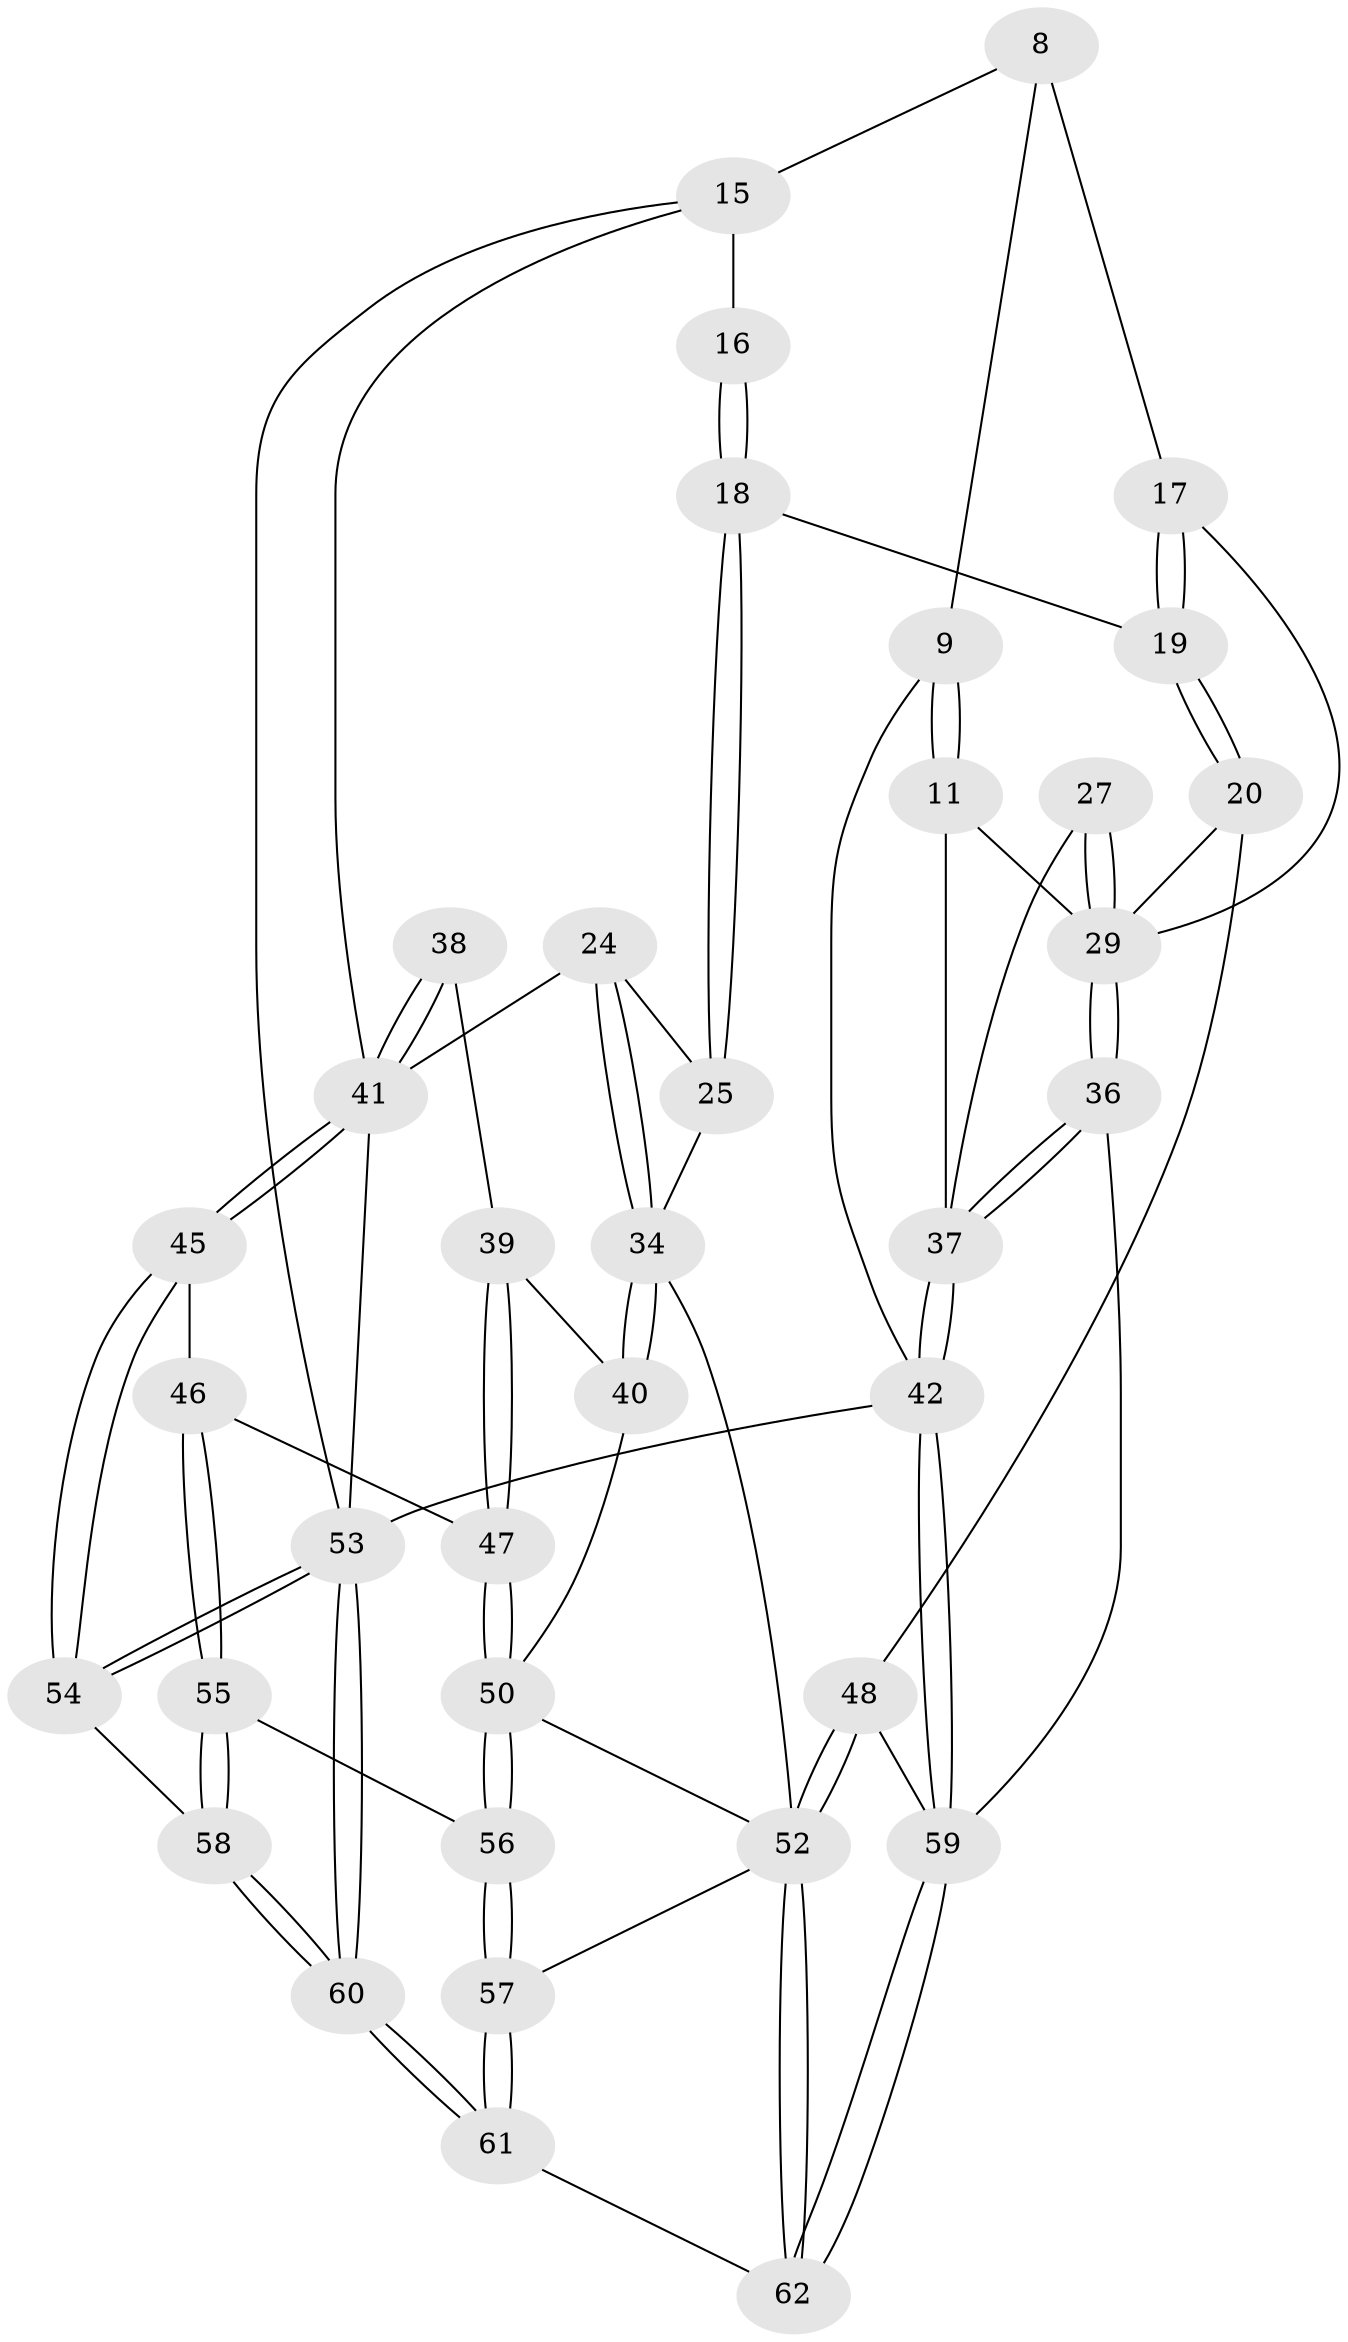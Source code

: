 // original degree distribution, {3: 0.03225806451612903, 4: 0.1935483870967742, 5: 0.6129032258064516, 6: 0.16129032258064516}
// Generated by graph-tools (version 1.1) at 2025/04/03/04/25 22:04:40]
// undirected, 37 vertices, 90 edges
graph export_dot {
graph [start="1"]
  node [color=gray90,style=filled];
  8 [pos="+0.42469744634922235+0.12006617584657701",super="+7"];
  9 [pos="+0.34396251632805086+0.08171395579494413",super="+5"];
  11 [pos="+0.2545682067987121+0.13016665676352443"];
  15 [pos="+0.7961535708585677+0.2295534383035914",super="+6"];
  16 [pos="+0.7471203039594603+0.2434585492374585"];
  17 [pos="+0.4765990611149032+0.2609152241959155",super="+12"];
  18 [pos="+0.582576900138341+0.3861318020606079"];
  19 [pos="+0.5734488531626062+0.38526216220427384"];
  20 [pos="+0.47152690323177543+0.4617083865786376"];
  24 [pos="+0.7598736656222497+0.47696841215607955"];
  25 [pos="+0.5976404737481372+0.40666445284635616"];
  27 [pos="+0.05730451271234247+0.3252182337103174"];
  29 [pos="+0.2302452409033669+0.5657759957301874",super="+21+13+14"];
  34 [pos="+0.6632583508296427+0.5554815244449357",super="+30"];
  36 [pos="+0.23382901747366197+0.6415277669053302"];
  37 [pos="+0+0.6251490870163174",super="+28+10"];
  38 [pos="+0.8294739939133876+0.48611279207271585"];
  39 [pos="+0.8091003670920004+0.5696519120953971"];
  40 [pos="+0.6877414208461714+0.6058046612091026"];
  41 [pos="+1+0.49498465931234203",super="+26+23"];
  42 [pos="+0+1",super="+4"];
  45 [pos="+1+0.5561020735603227"];
  46 [pos="+1+0.6187493113377763"];
  47 [pos="+0.832320262440558+0.6415636370809482"];
  48 [pos="+0.35734189879431244+0.7953615894949684",super="+32+33"];
  50 [pos="+0.8105939093740196+0.7250588714723241",super="+43"];
  52 [pos="+0.4811582950989859+0.8375818188224071",super="+51+44+31"];
  53 [pos="+1+1",super="+3"];
  54 [pos="+1+0.8531876458524627"];
  55 [pos="+0.8596802130971108+0.809189101757343"];
  56 [pos="+0.82012915482155+0.7998135791760035"];
  57 [pos="+0.729680631303231+0.8524460601123358"];
  58 [pos="+0.9148768640754524+0.8576937413946139"];
  59 [pos="+0+1",super="+49+35"];
  60 [pos="+0.9437800571225967+1"];
  61 [pos="+0.7339138352175663+1"];
  62 [pos="+0.5444742825220795+1"];
  8 -- 9;
  8 -- 17 [weight=2];
  8 -- 15;
  9 -- 11;
  9 -- 11;
  9 -- 42;
  11 -- 37;
  11 -- 29;
  15 -- 16 [weight=2];
  15 -- 53;
  15 -- 41;
  16 -- 18;
  16 -- 18;
  17 -- 19;
  17 -- 19;
  17 -- 29;
  18 -- 19;
  18 -- 25;
  18 -- 25;
  19 -- 20;
  19 -- 20;
  20 -- 29;
  20 -- 48;
  24 -- 25;
  24 -- 34;
  24 -- 34;
  24 -- 41;
  25 -- 34;
  27 -- 29 [weight=2];
  27 -- 29;
  27 -- 37;
  29 -- 36;
  29 -- 36;
  34 -- 40;
  34 -- 40;
  34 -- 52;
  36 -- 37;
  36 -- 37;
  36 -- 59;
  37 -- 42 [weight=2];
  37 -- 42;
  38 -- 39;
  38 -- 41 [weight=2];
  38 -- 41;
  39 -- 40;
  39 -- 47;
  39 -- 47;
  40 -- 50;
  41 -- 45;
  41 -- 45;
  41 -- 53;
  42 -- 59;
  42 -- 59;
  42 -- 53 [weight=2];
  45 -- 46;
  45 -- 54;
  45 -- 54;
  46 -- 47;
  46 -- 55;
  46 -- 55;
  47 -- 50;
  47 -- 50;
  48 -- 52 [weight=2];
  48 -- 52;
  48 -- 59 [weight=2];
  50 -- 56;
  50 -- 56;
  50 -- 52;
  52 -- 62;
  52 -- 62;
  52 -- 57;
  53 -- 54;
  53 -- 54;
  53 -- 60;
  53 -- 60;
  54 -- 58;
  55 -- 56;
  55 -- 58;
  55 -- 58;
  56 -- 57;
  56 -- 57;
  57 -- 61;
  57 -- 61;
  58 -- 60;
  58 -- 60;
  59 -- 62;
  59 -- 62;
  60 -- 61;
  60 -- 61;
  61 -- 62;
}
